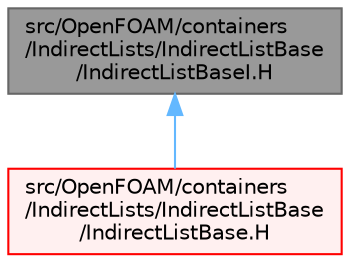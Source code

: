 digraph "src/OpenFOAM/containers/IndirectLists/IndirectListBase/IndirectListBaseI.H"
{
 // LATEX_PDF_SIZE
  bgcolor="transparent";
  edge [fontname=Helvetica,fontsize=10,labelfontname=Helvetica,labelfontsize=10];
  node [fontname=Helvetica,fontsize=10,shape=box,height=0.2,width=0.4];
  Node1 [id="Node000001",label="src/OpenFOAM/containers\l/IndirectLists/IndirectListBase\l/IndirectListBaseI.H",height=0.2,width=0.4,color="gray40", fillcolor="grey60", style="filled", fontcolor="black",tooltip=" "];
  Node1 -> Node2 [id="edge1_Node000001_Node000002",dir="back",color="steelblue1",style="solid",tooltip=" "];
  Node2 [id="Node000002",label="src/OpenFOAM/containers\l/IndirectLists/IndirectListBase\l/IndirectListBase.H",height=0.2,width=0.4,color="red", fillcolor="#FFF0F0", style="filled",URL="$IndirectListBase_8H.html",tooltip=" "];
}
